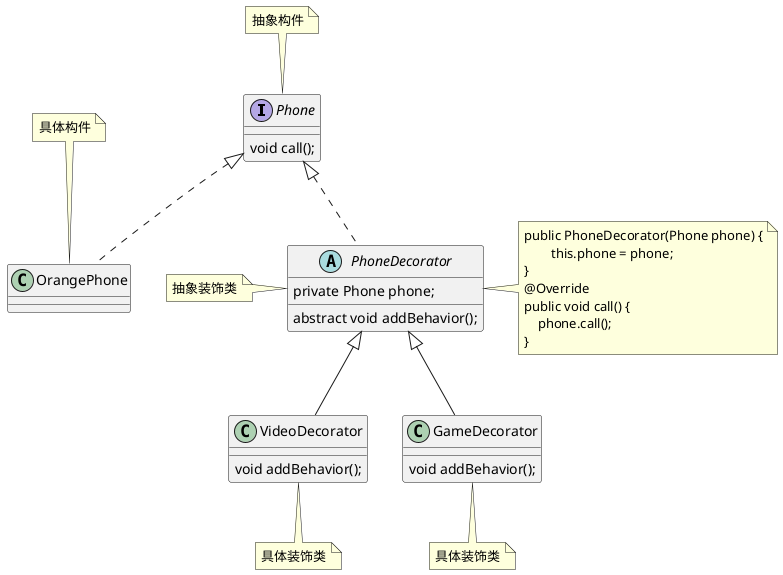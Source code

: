 @startuml
interface Phone {
    void call();
}

class OrangePhone implements Phone {}

abstract class PhoneDecorator implements Phone {

    private Phone phone;

    abstract void addBehavior();
}

class VideoDecorator extends PhoneDecorator {
    void addBehavior();
}

class GameDecorator extends PhoneDecorator {
    void addBehavior();
}
note top of Phone
抽象构件
end note
note top of OrangePhone
具体构件
end note
note left of PhoneDecorator
抽象装饰类
end note
note bottom of VideoDecorator
具体装饰类
end note
note bottom of GameDecorator
具体装饰类
end note
note right of PhoneDecorator
public PhoneDecorator(Phone phone) {
        this.phone = phone;
}
@Override
public void call() {
    phone.call();
}
end note
@enduml